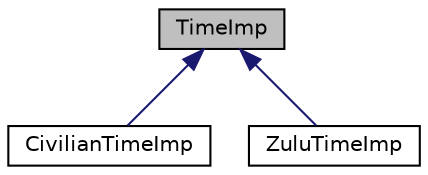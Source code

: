 digraph "TimeImp"
{
  edge [fontname="Helvetica",fontsize="10",labelfontname="Helvetica",labelfontsize="10"];
  node [fontname="Helvetica",fontsize="10",shape=record];
  Node1 [label="TimeImp",height=0.2,width=0.4,color="black", fillcolor="grey75", style="filled", fontcolor="black"];
  Node1 -> Node2 [dir="back",color="midnightblue",fontsize="10",style="solid",fontname="Helvetica"];
  Node2 [label="CivilianTimeImp",height=0.2,width=0.4,color="black", fillcolor="white", style="filled",URL="$classCivilianTimeImp.html"];
  Node1 -> Node3 [dir="back",color="midnightblue",fontsize="10",style="solid",fontname="Helvetica"];
  Node3 [label="ZuluTimeImp",height=0.2,width=0.4,color="black", fillcolor="white", style="filled",URL="$classZuluTimeImp.html"];
}
